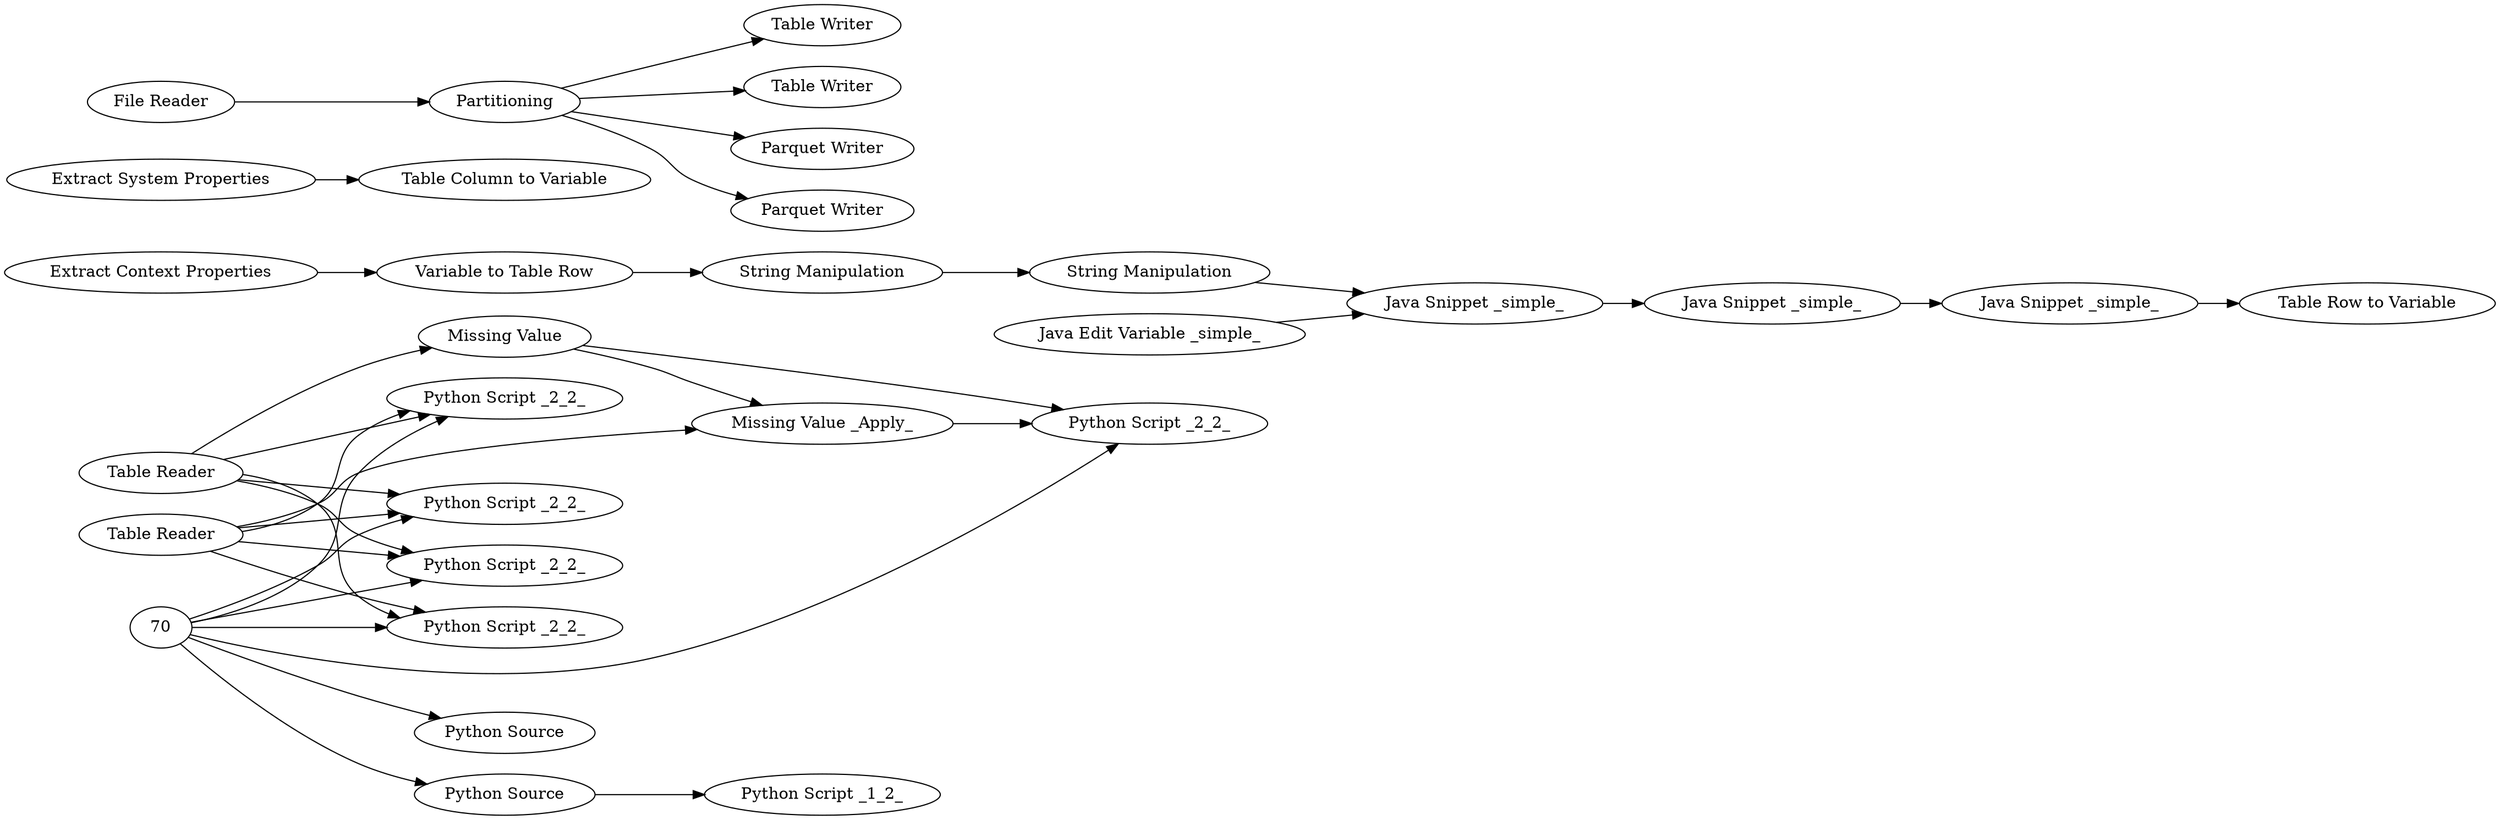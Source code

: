digraph {
	63 [label="Table Reader"]
	3 [label="Extract Context Properties"]
	7 [label="Extract System Properties"]
	46 [label="Java Snippet _simple_"]
	47 [label="String Manipulation"]
	48 [label="String Manipulation"]
	50 [label="Variable to Table Row"]
	51 [label="Table Column to Variable"]
	52 [label="Java Snippet _simple_"]
	53 [label="Table Row to Variable"]
	54 [label="Java Snippet _simple_"]
	55 [label="Java Edit Variable _simple_"]
	72 [label="Table Reader"]
	73 [label="Python Script _2_2_"]
	74 [label="Python Script _2_2_"]
	75 [label="Python Script _2_2_"]
	76 [label="Python Script _2_2_"]
	1 [label="File Reader"]
	64 [label="Table Writer"]
	65 [label="Table Writer"]
	67 [label=Partitioning]
	69 [label="Parquet Writer"]
	71 [label="Parquet Writer"]
	78 [label="Python Source"]
	79 [label="Python Source"]
	81 [label="Python Script _1_2_"]
	82 [label="Missing Value"]
	83 [label="Missing Value _Apply_"]
	244 [label="Python Script _2_2_"]
	3 -> 50
	7 -> 51
	46 -> 52
	47 -> 46
	48 -> 47
	50 -> 48
	52 -> 54
	54 -> 53
	55 -> 46
	1 -> 67
	67 -> 65
	67 -> 64
	67 -> 71
	67 -> 69
	63 -> 244
	63 -> 82
	63 -> 76
	63 -> 74
	63 -> 73
	70 -> 78
	70 -> 79
	70 -> 76
	70 -> 74
	70 -> 75
	70 -> 73
	70 -> 244
	72 -> 73
	72 -> 74
	72 -> 76
	72 -> 83
	72 -> 244
	79 -> 81
	82 -> 83
	82 -> 75
	83 -> 75
	rankdir=LR
}
